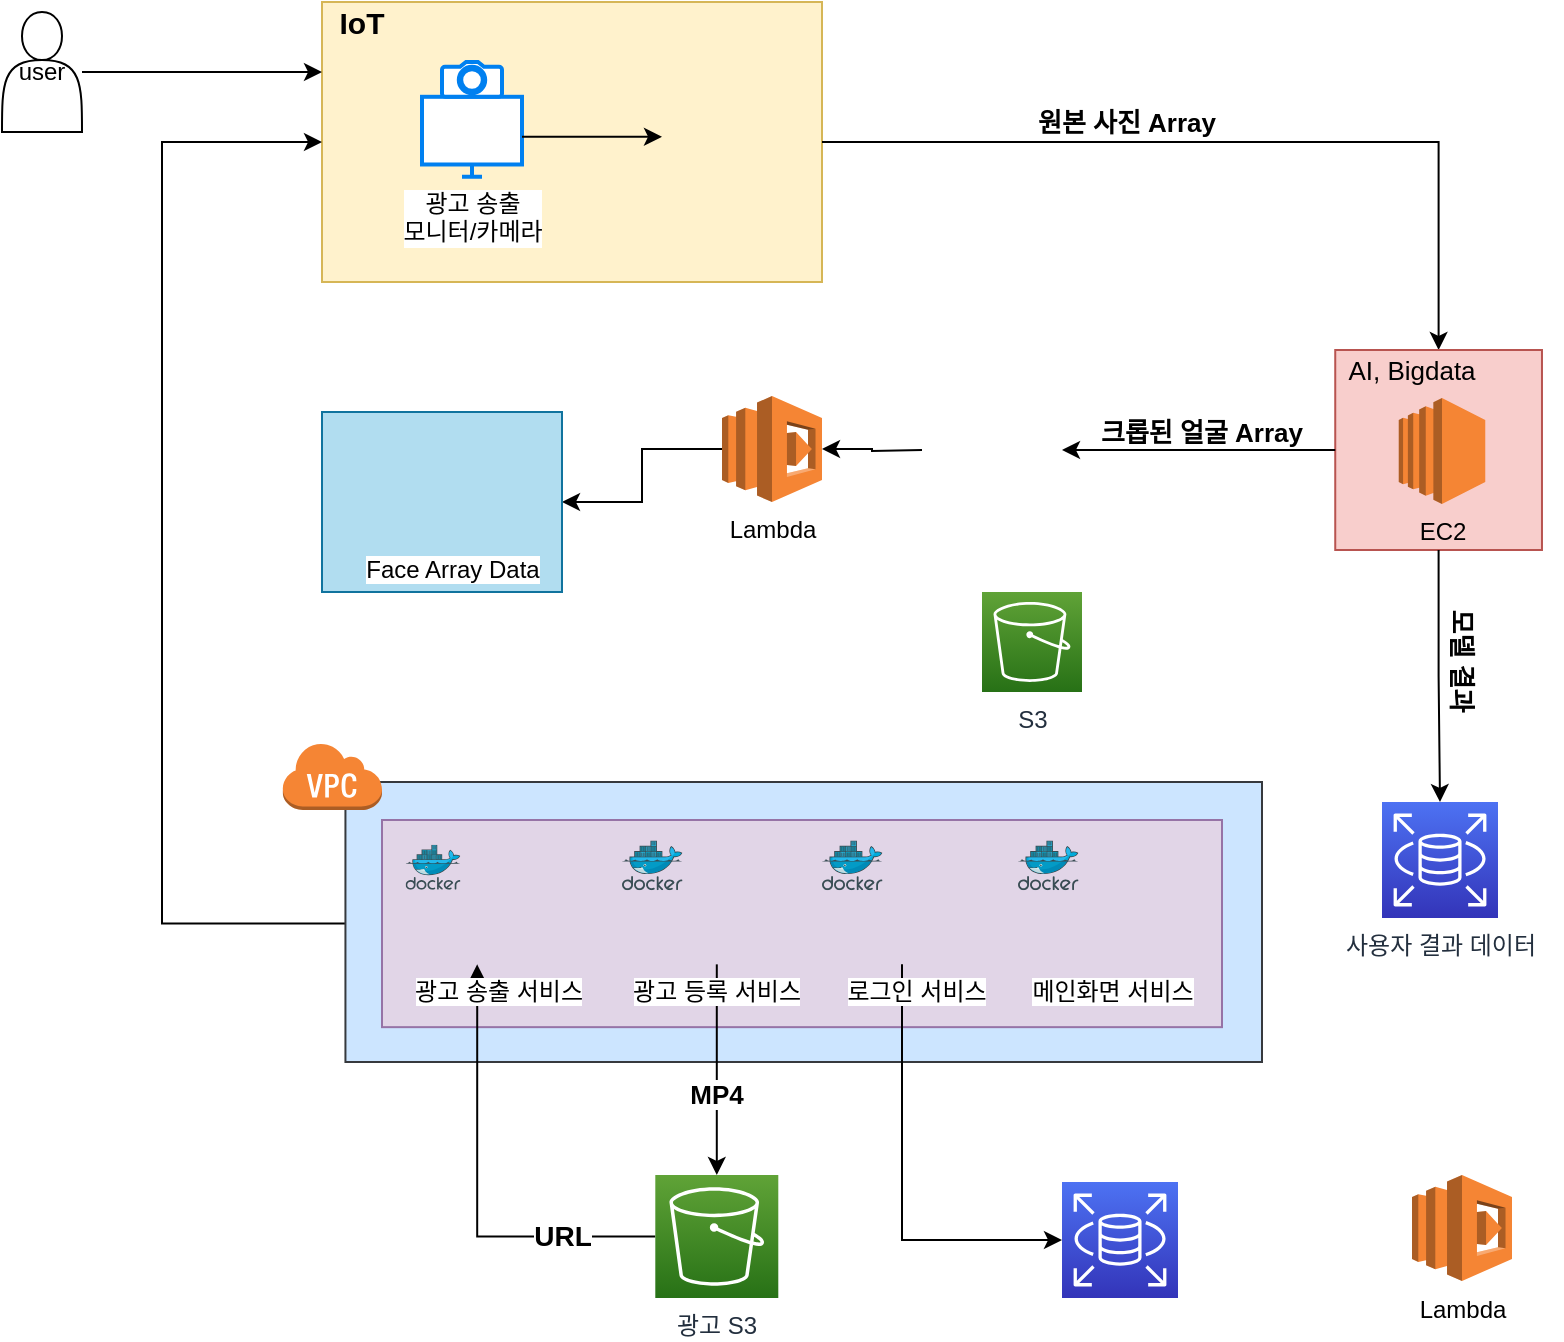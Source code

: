 <mxfile version="14.6.10" type="github">
  <diagram id="4jmj68S6x0aWC6QBNpU3" name="Page-1">
    <mxGraphModel dx="1865" dy="548" grid="1" gridSize="10" guides="1" tooltips="1" connect="1" arrows="1" fold="1" page="1" pageScale="1" pageWidth="827" pageHeight="1169" math="0" shadow="0">
      <root>
        <mxCell id="0" />
        <mxCell id="1" parent="0" />
        <mxCell id="S41EmsYhFSiwo2YFThPy-27" style="edgeStyle=orthogonalEdgeStyle;rounded=0;orthogonalLoop=1;jettySize=auto;html=1;entryX=1;entryY=0.5;entryDx=0;entryDy=0;entryPerimeter=0;" parent="1" target="DXnudtvR5dX2Be4HC8nd-4" edge="1">
          <mxGeometry relative="1" as="geometry">
            <mxPoint x="321" y="304.5" as="targetPoint" />
            <mxPoint x="370" y="304" as="sourcePoint" />
          </mxGeometry>
        </mxCell>
        <mxCell id="S41EmsYhFSiwo2YFThPy-5" value="S3" style="points=[[0,0,0],[0.25,0,0],[0.5,0,0],[0.75,0,0],[1,0,0],[0,1,0],[0.25,1,0],[0.5,1,0],[0.75,1,0],[1,1,0],[0,0.25,0],[0,0.5,0],[0,0.75,0],[1,0.25,0],[1,0.5,0],[1,0.75,0]];outlineConnect=0;fontColor=#232F3E;gradientColor=#60A337;gradientDirection=north;fillColor=#277116;strokeColor=#ffffff;dashed=0;verticalLabelPosition=bottom;verticalAlign=top;align=center;html=1;fontSize=12;fontStyle=0;aspect=fixed;shape=mxgraph.aws4.resourceIcon;resIcon=mxgraph.aws4.s3;" parent="1" vertex="1">
          <mxGeometry x="400" y="375" width="50" height="50" as="geometry" />
        </mxCell>
        <mxCell id="S41EmsYhFSiwo2YFThPy-23" value="" style="group" parent="1" vertex="1" connectable="0">
          <mxGeometry x="70" y="80" width="250" height="140" as="geometry" />
        </mxCell>
        <mxCell id="S41EmsYhFSiwo2YFThPy-12" value="" style="rounded=0;whiteSpace=wrap;html=1;fillColor=#fff2cc;strokeColor=#d6b656;" parent="S41EmsYhFSiwo2YFThPy-23" vertex="1">
          <mxGeometry width="250" height="140" as="geometry" />
        </mxCell>
        <mxCell id="S41EmsYhFSiwo2YFThPy-3" value="" style="group" parent="S41EmsYhFSiwo2YFThPy-23" vertex="1" connectable="0">
          <mxGeometry x="50" y="30" width="50" height="57.4" as="geometry" />
        </mxCell>
        <mxCell id="S41EmsYhFSiwo2YFThPy-1" value="광고 송출 &lt;br&gt;모니터/카메라" style="html=1;verticalLabelPosition=bottom;align=center;labelBackgroundColor=#ffffff;verticalAlign=top;strokeWidth=2;strokeColor=#0080F0;shadow=0;dashed=0;shape=mxgraph.ios7.icons.monitor;" parent="S41EmsYhFSiwo2YFThPy-3" vertex="1">
          <mxGeometry y="17.4" width="50" height="40" as="geometry" />
        </mxCell>
        <mxCell id="S41EmsYhFSiwo2YFThPy-2" value="" style="html=1;verticalLabelPosition=bottom;align=center;labelBackgroundColor=#ffffff;verticalAlign=top;strokeWidth=2;strokeColor=#0080F0;shadow=0;dashed=0;shape=mxgraph.ios7.icons.camera;" parent="S41EmsYhFSiwo2YFThPy-3" vertex="1">
          <mxGeometry x="10" width="30" height="17.4" as="geometry" />
        </mxCell>
        <mxCell id="S41EmsYhFSiwo2YFThPy-8" value="" style="shape=image;html=1;verticalAlign=top;verticalLabelPosition=bottom;labelBackgroundColor=#ffffff;imageAspect=0;aspect=fixed;image=https://cdn4.iconfinder.com/data/icons/logos-and-brands/512/272_Raspberry_Pi_logo-128.png" parent="S41EmsYhFSiwo2YFThPy-23" vertex="1">
          <mxGeometry x="170" y="34.9" width="65" height="65" as="geometry" />
        </mxCell>
        <mxCell id="S41EmsYhFSiwo2YFThPy-9" style="edgeStyle=orthogonalEdgeStyle;rounded=0;orthogonalLoop=1;jettySize=auto;html=1;entryX=0;entryY=0.5;entryDx=0;entryDy=0;" parent="S41EmsYhFSiwo2YFThPy-23" source="S41EmsYhFSiwo2YFThPy-1" target="S41EmsYhFSiwo2YFThPy-8" edge="1">
          <mxGeometry relative="1" as="geometry" />
        </mxCell>
        <mxCell id="S41EmsYhFSiwo2YFThPy-14" value="&lt;font style=&quot;font-size: 15px&quot;&gt;&lt;b&gt;IoT&lt;/b&gt;&lt;/font&gt;" style="text;html=1;fillColor=none;align=center;verticalAlign=middle;whiteSpace=wrap;rounded=0;" parent="S41EmsYhFSiwo2YFThPy-23" vertex="1">
          <mxGeometry width="40" height="20" as="geometry" />
        </mxCell>
        <mxCell id="S41EmsYhFSiwo2YFThPy-24" style="edgeStyle=orthogonalEdgeStyle;rounded=0;orthogonalLoop=1;jettySize=auto;html=1;entryX=0.5;entryY=0;entryDx=0;entryDy=0;" parent="1" source="S41EmsYhFSiwo2YFThPy-12" target="S41EmsYhFSiwo2YFThPy-19" edge="1">
          <mxGeometry relative="1" as="geometry">
            <mxPoint x="429" y="150.0" as="targetPoint" />
          </mxGeometry>
        </mxCell>
        <mxCell id="S41EmsYhFSiwo2YFThPy-32" style="edgeStyle=orthogonalEdgeStyle;rounded=0;orthogonalLoop=1;jettySize=auto;html=1;entryX=1;entryY=0.5;entryDx=0;entryDy=0;exitX=0;exitY=0.5;exitDx=0;exitDy=0;exitPerimeter=0;" parent="1" source="DXnudtvR5dX2Be4HC8nd-4" target="S41EmsYhFSiwo2YFThPy-30" edge="1">
          <mxGeometry relative="1" as="geometry">
            <mxPoint x="270" y="304.5" as="sourcePoint" />
          </mxGeometry>
        </mxCell>
        <mxCell id="S41EmsYhFSiwo2YFThPy-33" value="" style="group;fillColor=#60a917;strokeColor=#2D7600;fontColor=#ffffff;" parent="1" vertex="1" connectable="0">
          <mxGeometry x="70" y="285" width="120" height="90" as="geometry" />
        </mxCell>
        <mxCell id="S41EmsYhFSiwo2YFThPy-30" value="" style="rounded=0;whiteSpace=wrap;html=1;strokeColor=#10739e;fillColor=#b1ddf0;" parent="S41EmsYhFSiwo2YFThPy-33" vertex="1">
          <mxGeometry width="120" height="90" as="geometry" />
        </mxCell>
        <mxCell id="DXnudtvR5dX2Be4HC8nd-5" value="Face Array Data" style="shape=image;html=1;verticalAlign=top;verticalLabelPosition=bottom;labelBackgroundColor=#ffffff;imageAspect=0;aspect=fixed;image=https://cdn4.iconfinder.com/data/icons/logos-3/181/MySQL-128.png" parent="S41EmsYhFSiwo2YFThPy-33" vertex="1">
          <mxGeometry x="40" y="15" width="50" height="50" as="geometry" />
        </mxCell>
        <mxCell id="S41EmsYhFSiwo2YFThPy-84" style="edgeStyle=orthogonalEdgeStyle;rounded=0;orthogonalLoop=1;jettySize=auto;html=1;entryX=0;entryY=0.5;entryDx=0;entryDy=0;" parent="1" source="S41EmsYhFSiwo2YFThPy-77" target="S41EmsYhFSiwo2YFThPy-12" edge="1">
          <mxGeometry relative="1" as="geometry">
            <Array as="points">
              <mxPoint x="-10" y="150" />
            </Array>
          </mxGeometry>
        </mxCell>
        <mxCell id="S41EmsYhFSiwo2YFThPy-96" style="edgeStyle=orthogonalEdgeStyle;rounded=0;orthogonalLoop=1;jettySize=auto;html=1;entryX=0;entryY=0.25;entryDx=0;entryDy=0;" parent="1" source="S41EmsYhFSiwo2YFThPy-85" target="S41EmsYhFSiwo2YFThPy-12" edge="1">
          <mxGeometry relative="1" as="geometry" />
        </mxCell>
        <mxCell id="S41EmsYhFSiwo2YFThPy-85" value="user" style="shape=actor;whiteSpace=wrap;html=1;strokeColor=#000000;" parent="1" vertex="1">
          <mxGeometry x="-90" y="85" width="40" height="60" as="geometry" />
        </mxCell>
        <mxCell id="DXnudtvR5dX2Be4HC8nd-4" value="Lambda" style="outlineConnect=0;dashed=0;verticalLabelPosition=bottom;verticalAlign=top;align=center;html=1;shape=mxgraph.aws3.lambda;fillColor=#F58534;gradientColor=none;" parent="1" vertex="1">
          <mxGeometry x="270" y="277" width="50" height="53" as="geometry" />
        </mxCell>
        <mxCell id="DXnudtvR5dX2Be4HC8nd-8" value="" style="group" parent="1" vertex="1" connectable="0">
          <mxGeometry x="570" y="254" width="120" height="101" as="geometry" />
        </mxCell>
        <mxCell id="S41EmsYhFSiwo2YFThPy-19" value="" style="rounded=0;whiteSpace=wrap;html=1;strokeColor=#b85450;fillColor=#f8cecc;" parent="DXnudtvR5dX2Be4HC8nd-8" vertex="1">
          <mxGeometry x="6.62" width="103.37" height="100" as="geometry" />
        </mxCell>
        <mxCell id="S41EmsYhFSiwo2YFThPy-20" value="&lt;font style=&quot;font-size: 13px&quot;&gt;AI, Bigdata&lt;/font&gt;" style="text;html=1;fillColor=none;align=center;verticalAlign=middle;whiteSpace=wrap;rounded=0;" parent="DXnudtvR5dX2Be4HC8nd-8" vertex="1">
          <mxGeometry x="6.62" width="75.63" height="20" as="geometry" />
        </mxCell>
        <mxCell id="S41EmsYhFSiwo2YFThPy-17" value="EC2" style="outlineConnect=0;dashed=0;verticalLabelPosition=bottom;verticalAlign=top;align=center;html=1;shape=mxgraph.aws3.ec2;fillColor=#F58534;gradientColor=none;strokeColor=#000000;" parent="DXnudtvR5dX2Be4HC8nd-8" vertex="1">
          <mxGeometry x="38.38" y="24" width="43.25" height="53" as="geometry" />
        </mxCell>
        <mxCell id="DXnudtvR5dX2Be4HC8nd-9" style="edgeStyle=orthogonalEdgeStyle;rounded=0;orthogonalLoop=1;jettySize=auto;html=1;" parent="1" source="S41EmsYhFSiwo2YFThPy-19" edge="1">
          <mxGeometry relative="1" as="geometry">
            <mxPoint x="440" y="304" as="targetPoint" />
          </mxGeometry>
        </mxCell>
        <mxCell id="DXnudtvR5dX2Be4HC8nd-1" value="사용자 결과 데이터" style="points=[[0,0,0],[0.25,0,0],[0.5,0,0],[0.75,0,0],[1,0,0],[0,1,0],[0.25,1,0],[0.5,1,0],[0.75,1,0],[1,1,0],[0,0.25,0],[0,0.5,0],[0,0.75,0],[1,0.25,0],[1,0.5,0],[1,0.75,0]];outlineConnect=0;fontColor=#232F3E;gradientColor=#4D72F3;gradientDirection=north;fillColor=#3334B9;strokeColor=#ffffff;dashed=0;verticalLabelPosition=bottom;verticalAlign=top;align=center;html=1;fontSize=12;fontStyle=0;aspect=fixed;shape=mxgraph.aws4.resourceIcon;resIcon=mxgraph.aws4.rds;" parent="1" vertex="1">
          <mxGeometry x="600" y="480" width="58" height="58" as="geometry" />
        </mxCell>
        <mxCell id="DXnudtvR5dX2Be4HC8nd-11" value="&lt;font size=&quot;1&quot;&gt;&lt;b style=&quot;font-size: 13px&quot;&gt;원본 사진 Array&lt;/b&gt;&lt;/font&gt;" style="text;html=1;strokeColor=none;fillColor=none;align=center;verticalAlign=middle;whiteSpace=wrap;rounded=0;" parent="1" vertex="1">
          <mxGeometry x="415" y="130" width="115" height="20" as="geometry" />
        </mxCell>
        <mxCell id="DXnudtvR5dX2Be4HC8nd-13" value="&lt;font size=&quot;1&quot;&gt;&lt;b style=&quot;font-size: 13px&quot;&gt;크롭된 얼굴 Array&lt;/b&gt;&lt;/font&gt;" style="text;html=1;strokeColor=none;fillColor=none;align=center;verticalAlign=middle;whiteSpace=wrap;rounded=0;" parent="1" vertex="1">
          <mxGeometry x="450" y="285" width="120" height="20" as="geometry" />
        </mxCell>
        <mxCell id="DXnudtvR5dX2Be4HC8nd-2" value="" style="points=[[0,0,0],[0.25,0,0],[0.5,0,0],[0.75,0,0],[1,0,0],[0,1,0],[0.25,1,0],[0.5,1,0],[0.75,1,0],[1,1,0],[0,0.25,0],[0,0.5,0],[0,0.75,0],[1,0.25,0],[1,0.5,0],[1,0.75,0]];outlineConnect=0;fontColor=#232F3E;gradientColor=#4D72F3;gradientDirection=north;fillColor=#3334B9;strokeColor=#ffffff;dashed=0;verticalLabelPosition=bottom;verticalAlign=top;align=center;html=1;fontSize=12;fontStyle=0;aspect=fixed;shape=mxgraph.aws4.resourceIcon;resIcon=mxgraph.aws4.rds;" parent="1" vertex="1">
          <mxGeometry x="440" y="670" width="58" height="58" as="geometry" />
        </mxCell>
        <mxCell id="DXnudtvR5dX2Be4HC8nd-26" value="Lambda" style="outlineConnect=0;dashed=0;verticalLabelPosition=bottom;verticalAlign=top;align=center;html=1;shape=mxgraph.aws3.lambda;fillColor=#F58534;gradientColor=none;" parent="1" vertex="1">
          <mxGeometry x="615" y="666.5" width="50" height="53" as="geometry" />
        </mxCell>
        <mxCell id="DXnudtvR5dX2Be4HC8nd-29" style="edgeStyle=orthogonalEdgeStyle;rounded=0;orthogonalLoop=1;jettySize=auto;html=1;entryX=0.5;entryY=0;entryDx=0;entryDy=0;entryPerimeter=0;" parent="1" source="S41EmsYhFSiwo2YFThPy-19" target="DXnudtvR5dX2Be4HC8nd-1" edge="1">
          <mxGeometry relative="1" as="geometry" />
        </mxCell>
        <mxCell id="S41EmsYhFSiwo2YFThPy-103" value="" style="rounded=0;whiteSpace=wrap;html=1;fillColor=#cce5ff;strokeColor=#36393d;" parent="1" vertex="1">
          <mxGeometry x="81.72" y="470" width="458.28" height="140" as="geometry" />
        </mxCell>
        <mxCell id="S41EmsYhFSiwo2YFThPy-77" value="" style="rounded=0;whiteSpace=wrap;html=1;strokeColor=#9673a6;fillColor=#e1d5e7;" parent="1" vertex="1">
          <mxGeometry x="100" y="489" width="420" height="103.58" as="geometry" />
        </mxCell>
        <mxCell id="S41EmsYhFSiwo2YFThPy-46" value="" style="aspect=fixed;html=1;points=[];align=center;image;fontSize=12;image=img/lib/mscae/Docker.svg;strokeColor=#000000;" parent="1" vertex="1">
          <mxGeometry x="111.8" y="501.38" width="27.444" height="22.507" as="geometry" />
        </mxCell>
        <mxCell id="S41EmsYhFSiwo2YFThPy-104" value="" style="outlineConnect=0;dashed=0;verticalLabelPosition=bottom;verticalAlign=top;align=center;html=1;shape=mxgraph.aws3.virtual_private_cloud;fillColor=#F58534;gradientColor=none;strokeColor=#000000;" parent="1" vertex="1">
          <mxGeometry x="50" y="450" width="50" height="34" as="geometry" />
        </mxCell>
        <mxCell id="9v96THLBA6nFtukvVXIo-18" value="&lt;font style=&quot;font-size: 14px&quot;&gt;&lt;b&gt;URL&lt;/b&gt;&lt;/font&gt;" style="edgeStyle=orthogonalEdgeStyle;rounded=0;orthogonalLoop=1;jettySize=auto;html=1;entryX=0.25;entryY=1;entryDx=0;entryDy=0;" parent="1" source="S41EmsYhFSiwo2YFThPy-80" target="S41EmsYhFSiwo2YFThPy-47" edge="1">
          <mxGeometry x="-0.586" relative="1" as="geometry">
            <mxPoint as="offset" />
          </mxGeometry>
        </mxCell>
        <mxCell id="S41EmsYhFSiwo2YFThPy-80" value="광고 S3" style="points=[[0,0,0],[0.25,0,0],[0.5,0,0],[0.75,0,0],[1,0,0],[0,1,0],[0.25,1,0],[0.5,1,0],[0.75,1,0],[1,1,0],[0,0.25,0],[0,0.5,0],[0,0.75,0],[1,0.25,0],[1,0.5,0],[1,0.75,0]];outlineConnect=0;fontColor=#232F3E;gradientColor=#60A337;gradientDirection=north;fillColor=#277116;strokeColor=#ffffff;dashed=0;verticalLabelPosition=bottom;verticalAlign=top;align=center;html=1;fontSize=12;fontStyle=0;aspect=fixed;shape=mxgraph.aws4.resourceIcon;resIcon=mxgraph.aws4.s3;" parent="1" vertex="1">
          <mxGeometry x="236.65" y="666.5" width="61.5" height="61.5" as="geometry" />
        </mxCell>
        <mxCell id="DXnudtvR5dX2Be4HC8nd-38" value="&lt;b&gt;&lt;font style=&quot;font-size: 13px&quot;&gt;모델 결과&lt;/font&gt;&lt;/b&gt;" style="text;html=1;strokeColor=none;fillColor=none;align=center;verticalAlign=middle;whiteSpace=wrap;rounded=0;rotation=90;" parent="1" vertex="1">
          <mxGeometry x="600" y="400" width="80" height="20" as="geometry" />
        </mxCell>
        <mxCell id="9v96THLBA6nFtukvVXIo-9" value="" style="group" parent="1" vertex="1" connectable="0">
          <mxGeometry x="418" y="499.26" width="80" height="61.92" as="geometry" />
        </mxCell>
        <mxCell id="9v96THLBA6nFtukvVXIo-10" value="" style="group" parent="9v96THLBA6nFtukvVXIo-9" vertex="1" connectable="0">
          <mxGeometry width="70" height="61.92" as="geometry" />
        </mxCell>
        <mxCell id="9v96THLBA6nFtukvVXIo-11" value="" style="aspect=fixed;html=1;points=[];align=center;image;fontSize=12;image=img/lib/mscae/Docker.svg;strokeColor=#000000;" parent="9v96THLBA6nFtukvVXIo-10" vertex="1">
          <mxGeometry width="30.289" height="24.84" as="geometry" />
        </mxCell>
        <mxCell id="9v96THLBA6nFtukvVXIo-12" value="메인화면 서비스" style="shape=image;html=1;verticalAlign=top;verticalLabelPosition=bottom;labelBackgroundColor=#ffffff;imageAspect=0;aspect=fixed;image=https://cdn4.iconfinder.com/data/icons/logos-brands-5/24/flask-128.png;strokeColor=#000000;" parent="9v96THLBA6nFtukvVXIo-10" vertex="1">
          <mxGeometry x="24.893" y="16.898" width="45.022" height="45.022" as="geometry" />
        </mxCell>
        <mxCell id="9v96THLBA6nFtukvVXIo-15" value="&lt;font style=&quot;font-size: 13px&quot;&gt;&lt;b&gt;MP4&lt;/b&gt;&lt;/font&gt;" style="edgeStyle=orthogonalEdgeStyle;rounded=0;orthogonalLoop=1;jettySize=auto;html=1;entryX=0.5;entryY=0;entryDx=0;entryDy=0;entryPerimeter=0;" parent="1" source="S41EmsYhFSiwo2YFThPy-53" target="S41EmsYhFSiwo2YFThPy-80" edge="1">
          <mxGeometry x="0.234" relative="1" as="geometry">
            <Array as="points">
              <mxPoint x="267" y="640" />
              <mxPoint x="267" y="640" />
            </Array>
            <mxPoint as="offset" />
          </mxGeometry>
        </mxCell>
        <mxCell id="S41EmsYhFSiwo2YFThPy-61" value="" style="group" parent="1" vertex="1" connectable="0">
          <mxGeometry x="220" y="499.26" width="80" height="61.92" as="geometry" />
        </mxCell>
        <mxCell id="S41EmsYhFSiwo2YFThPy-75" value="" style="group" parent="S41EmsYhFSiwo2YFThPy-61" vertex="1" connectable="0">
          <mxGeometry width="70" height="61.92" as="geometry" />
        </mxCell>
        <mxCell id="S41EmsYhFSiwo2YFThPy-52" value="" style="aspect=fixed;html=1;points=[];align=center;image;fontSize=12;image=img/lib/mscae/Docker.svg;strokeColor=#000000;" parent="S41EmsYhFSiwo2YFThPy-75" vertex="1">
          <mxGeometry width="30.289" height="24.84" as="geometry" />
        </mxCell>
        <mxCell id="S41EmsYhFSiwo2YFThPy-53" value="광고 등록 서비스" style="shape=image;html=1;verticalAlign=top;verticalLabelPosition=bottom;labelBackgroundColor=#ffffff;imageAspect=0;aspect=fixed;image=https://cdn4.iconfinder.com/data/icons/logos-brands-5/24/flask-128.png;strokeColor=#000000;" parent="S41EmsYhFSiwo2YFThPy-75" vertex="1">
          <mxGeometry x="24.893" y="16.898" width="45.022" height="45.022" as="geometry" />
        </mxCell>
        <mxCell id="S41EmsYhFSiwo2YFThPy-47" value="광고 송출 서비스" style="shape=image;html=1;verticalAlign=top;verticalLabelPosition=bottom;labelBackgroundColor=#ffffff;imageAspect=0;aspect=fixed;image=https://cdn4.iconfinder.com/data/icons/logos-brands-5/24/flask-128.png;strokeColor=#000000;" parent="1" vertex="1">
          <mxGeometry x="137.408" y="520.389" width="40.794" height="40.794" as="geometry" />
        </mxCell>
        <mxCell id="9v96THLBA6nFtukvVXIo-19" style="edgeStyle=orthogonalEdgeStyle;rounded=0;orthogonalLoop=1;jettySize=auto;html=1;entryX=0;entryY=0.5;entryDx=0;entryDy=0;entryPerimeter=0;" parent="1" source="9v96THLBA6nFtukvVXIo-4" target="DXnudtvR5dX2Be4HC8nd-2" edge="1">
          <mxGeometry relative="1" as="geometry">
            <Array as="points">
              <mxPoint x="360" y="699" />
            </Array>
          </mxGeometry>
        </mxCell>
        <mxCell id="9v96THLBA6nFtukvVXIo-1" value="" style="group" parent="1" vertex="1" connectable="0">
          <mxGeometry x="320" y="499.26" width="80" height="61.92" as="geometry" />
        </mxCell>
        <mxCell id="9v96THLBA6nFtukvVXIo-2" value="" style="group" parent="9v96THLBA6nFtukvVXIo-1" vertex="1" connectable="0">
          <mxGeometry width="70" height="61.92" as="geometry" />
        </mxCell>
        <mxCell id="9v96THLBA6nFtukvVXIo-3" value="" style="aspect=fixed;html=1;points=[];align=center;image;fontSize=12;image=img/lib/mscae/Docker.svg;strokeColor=#000000;" parent="9v96THLBA6nFtukvVXIo-2" vertex="1">
          <mxGeometry width="30.289" height="24.84" as="geometry" />
        </mxCell>
        <mxCell id="9v96THLBA6nFtukvVXIo-4" value="로그인 서비스" style="shape=image;html=1;verticalAlign=top;verticalLabelPosition=bottom;labelBackgroundColor=#ffffff;imageAspect=0;aspect=fixed;image=https://cdn4.iconfinder.com/data/icons/logos-brands-5/24/flask-128.png;strokeColor=#000000;" parent="9v96THLBA6nFtukvVXIo-2" vertex="1">
          <mxGeometry x="24.893" y="16.898" width="45.022" height="45.022" as="geometry" />
        </mxCell>
      </root>
    </mxGraphModel>
  </diagram>
</mxfile>
